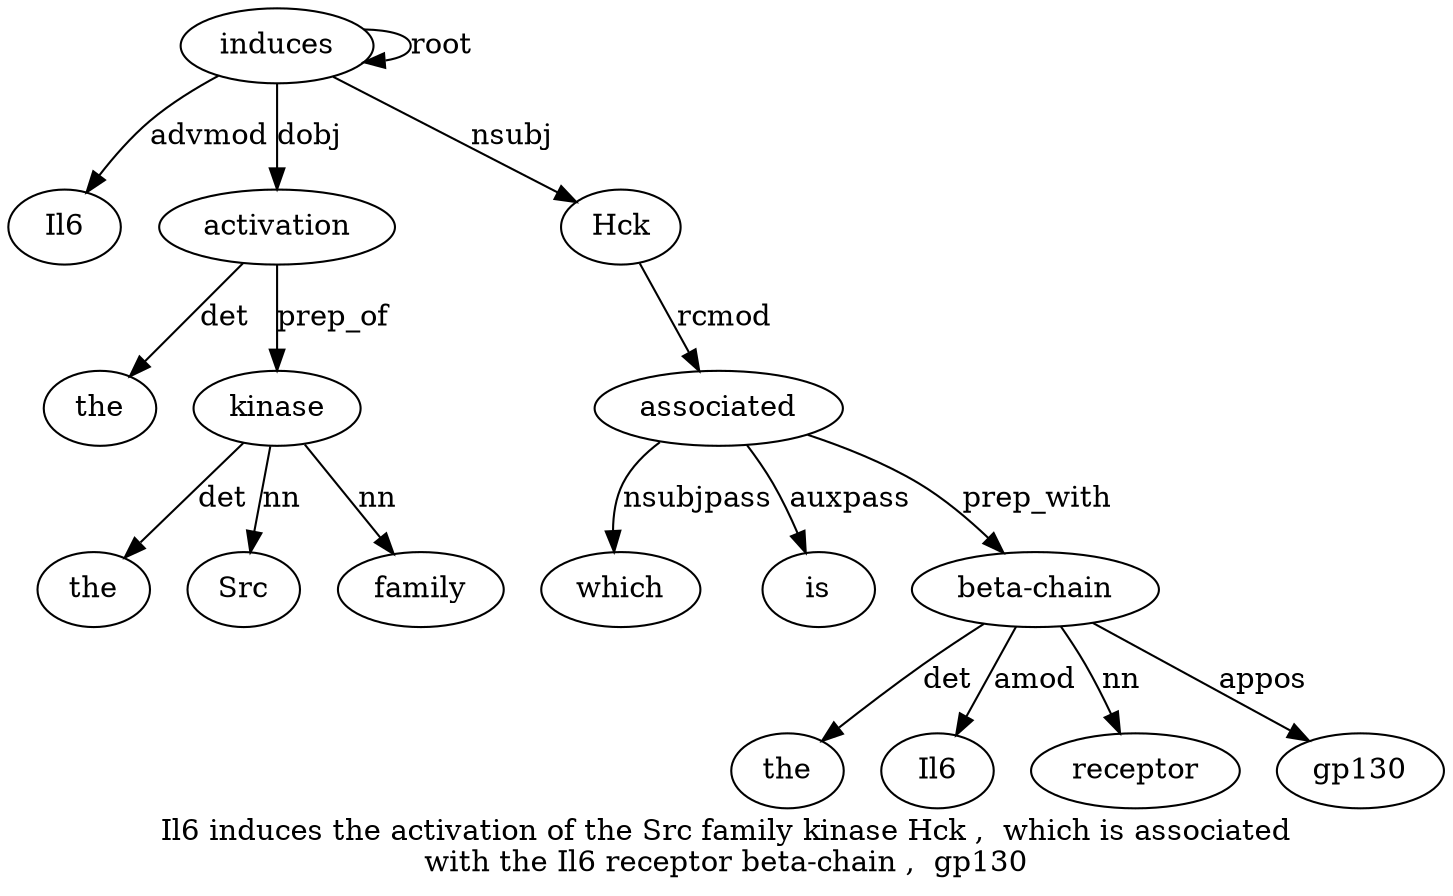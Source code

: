 digraph "Il6 induces the activation of the Src family kinase Hck ,  which is associated with the Il6 receptor beta-chain ,  gp130" {
label="Il6 induces the activation of the Src family kinase Hck ,  which is associated
with the Il6 receptor beta-chain ,  gp130";
induces2 [style=filled, fillcolor=white, label=induces];
Il61 [style=filled, fillcolor=white, label=Il6];
induces2 -> Il61  [label=advmod];
induces2 -> induces2  [label=root];
activation4 [style=filled, fillcolor=white, label=activation];
the3 [style=filled, fillcolor=white, label=the];
activation4 -> the3  [label=det];
induces2 -> activation4  [label=dobj];
kinase9 [style=filled, fillcolor=white, label=kinase];
the6 [style=filled, fillcolor=white, label=the];
kinase9 -> the6  [label=det];
Src7 [style=filled, fillcolor=white, label=Src];
kinase9 -> Src7  [label=nn];
family8 [style=filled, fillcolor=white, label=family];
kinase9 -> family8  [label=nn];
activation4 -> kinase9  [label=prep_of];
Hck10 [style=filled, fillcolor=white, label=Hck];
induces2 -> Hck10  [label=nsubj];
associated14 [style=filled, fillcolor=white, label=associated];
which12 [style=filled, fillcolor=white, label=which];
associated14 -> which12  [label=nsubjpass];
is13 [style=filled, fillcolor=white, label=is];
associated14 -> is13  [label=auxpass];
Hck10 -> associated14  [label=rcmod];
"beta-chain19" [style=filled, fillcolor=white, label="beta-chain"];
the16 [style=filled, fillcolor=white, label=the];
"beta-chain19" -> the16  [label=det];
Il617 [style=filled, fillcolor=white, label=Il6];
"beta-chain19" -> Il617  [label=amod];
receptor18 [style=filled, fillcolor=white, label=receptor];
"beta-chain19" -> receptor18  [label=nn];
associated14 -> "beta-chain19"  [label=prep_with];
gp1302 [style=filled, fillcolor=white, label=gp130];
"beta-chain19" -> gp1302  [label=appos];
}
